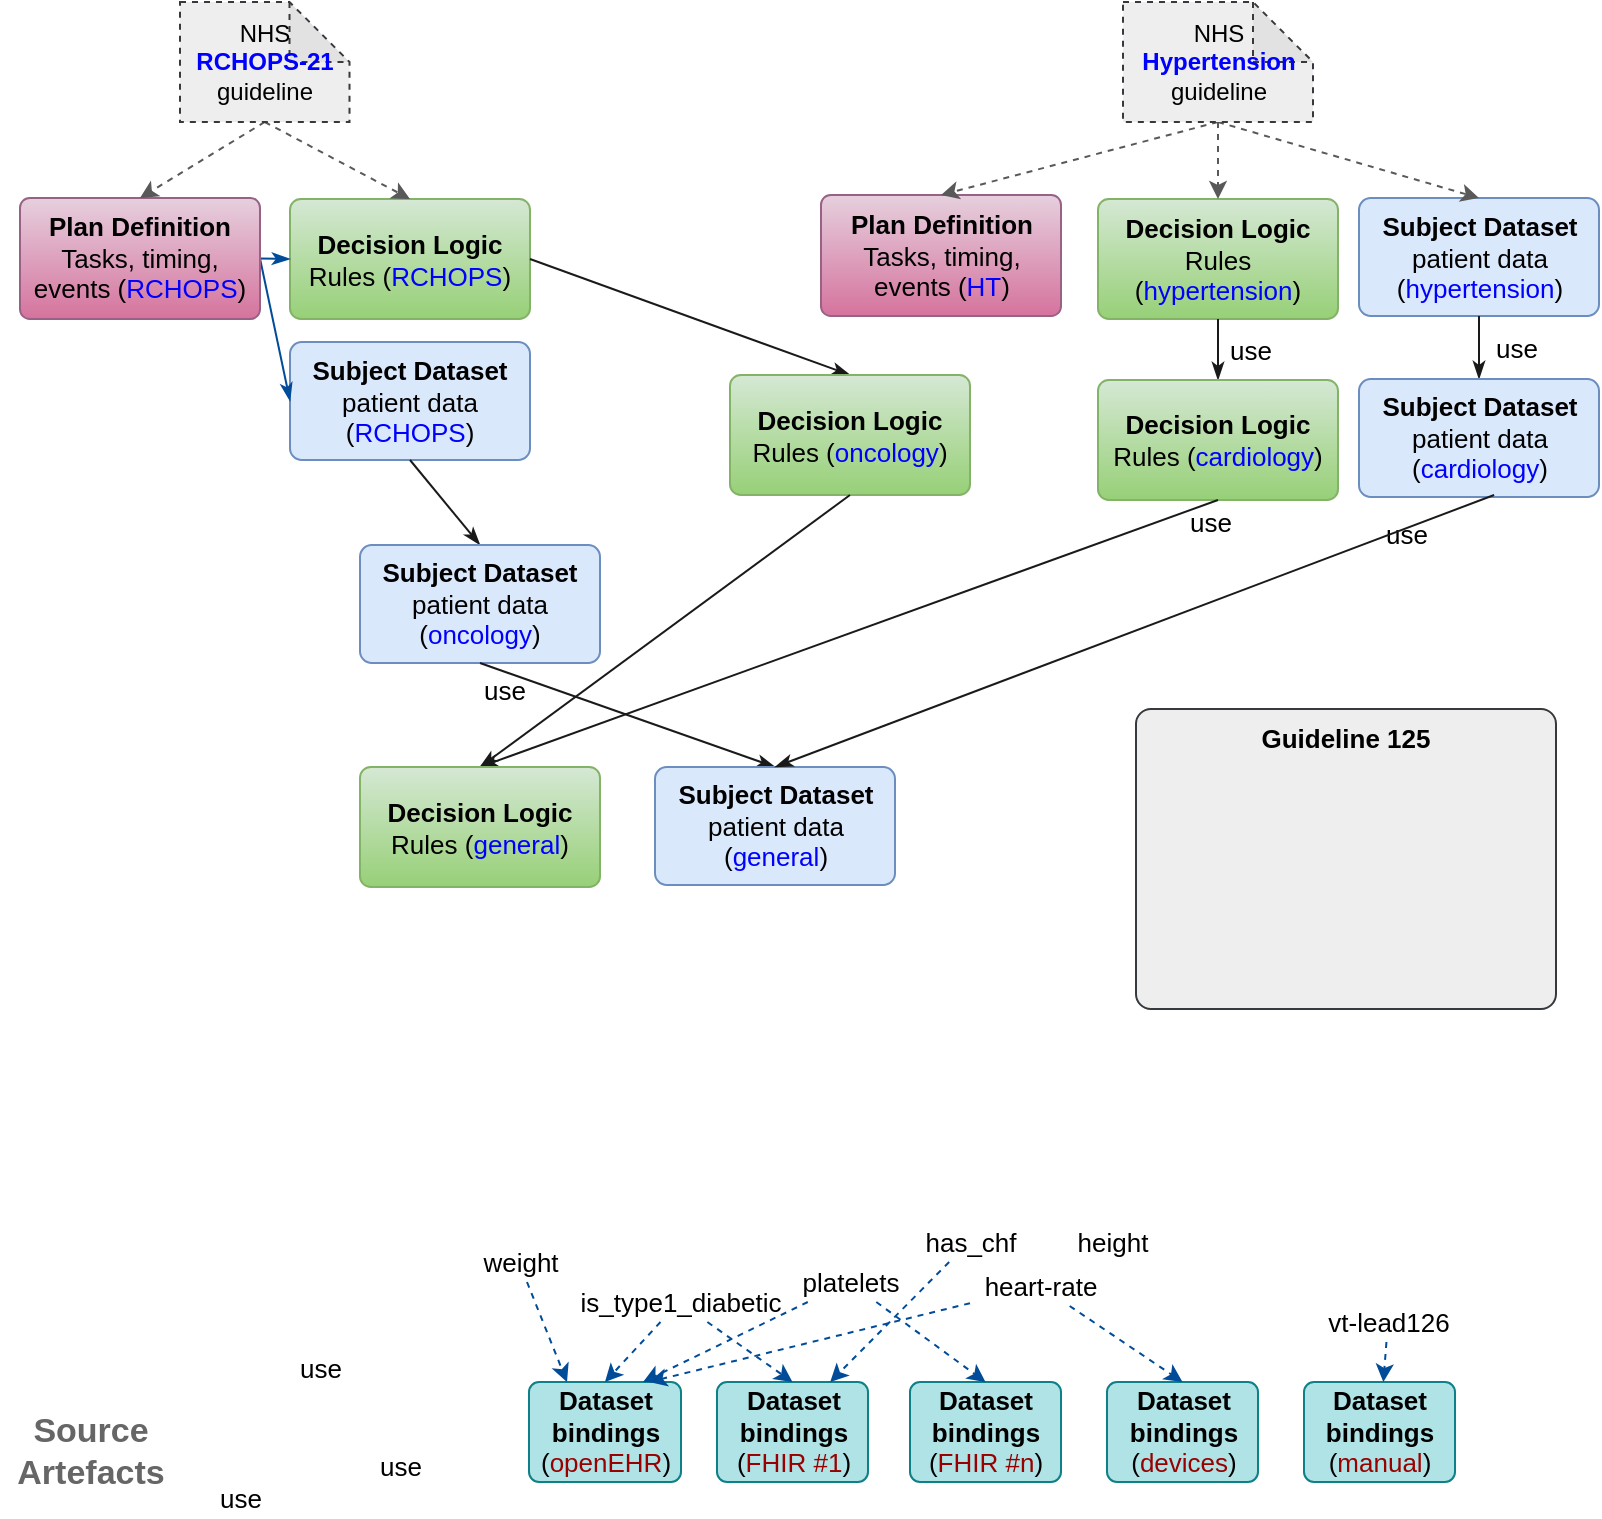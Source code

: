 <mxfile version="12.6.5" type="device"><diagram id="rPqYKw0XkUStUfhil55z" name="Page-1"><mxGraphModel dx="1366" dy="816" grid="1" gridSize="10" guides="1" tooltips="1" connect="1" arrows="1" fold="1" page="1" pageScale="1" pageWidth="850" pageHeight="1100" math="0" shadow="0"><root><mxCell id="0"/><mxCell id="1" parent="0"/><mxCell id="yQl8Lhh6X1wwiBJ0dWMf-13" value="&lt;span style=&quot;font-size: 13px&quot;&gt;&lt;span style=&quot;font-size: 13px&quot;&gt;&lt;b style=&quot;font-size: 13px&quot;&gt;Decision Logic&lt;/b&gt;&lt;/span&gt;&lt;br style=&quot;font-size: 13px&quot;&gt;Rules (&lt;font color=&quot;#0000ff&quot;&gt;RCHOPS&lt;/font&gt;)&lt;br style=&quot;font-size: 13px&quot;&gt;&lt;/span&gt;" style="rounded=1;whiteSpace=wrap;html=1;strokeColor=#82b366;fillColor=#d5e8d4;fontSize=13;arcSize=9;gradientColor=#97d077;fontStyle=0" parent="1" vertex="1"><mxGeometry x="155" y="118.5" width="120" height="60" as="geometry"/></mxCell><mxCell id="yQl8Lhh6X1wwiBJ0dWMf-26" value="&lt;span style=&quot;font-size: 13px&quot;&gt;&lt;span style=&quot;font-size: 13px&quot;&gt;&lt;b style=&quot;font-size: 13px&quot;&gt;Subject Dataset&lt;/b&gt;&lt;br style=&quot;font-size: 13px&quot;&gt;&lt;/span&gt;patient data (&lt;font color=&quot;#0000ff&quot;&gt;RCHOPS&lt;/font&gt;)&lt;br style=&quot;font-size: 13px&quot;&gt;&lt;/span&gt;" style="rounded=1;whiteSpace=wrap;html=1;strokeColor=#6c8ebf;fillColor=#dae8fc;fontSize=13;arcSize=10;fontStyle=0" parent="1" vertex="1"><mxGeometry x="155" y="190" width="120" height="59" as="geometry"/></mxCell><mxCell id="X2iq7BtTCYA4TkOGcLpd-61" style="edgeStyle=none;rounded=0;orthogonalLoop=1;jettySize=auto;html=1;exitX=1;exitY=0.5;exitDx=0;exitDy=0;entryX=0;entryY=0.5;entryDx=0;entryDy=0;startArrow=none;startFill=0;endArrow=classicThin;endFill=1;strokeColor=#004C99;fontSize=13;" edge="1" parent="1" source="yQl8Lhh6X1wwiBJ0dWMf-10" target="yQl8Lhh6X1wwiBJ0dWMf-13"><mxGeometry relative="1" as="geometry"/></mxCell><mxCell id="X2iq7BtTCYA4TkOGcLpd-62" style="edgeStyle=none;rounded=0;orthogonalLoop=1;jettySize=auto;html=1;exitX=1;exitY=0.5;exitDx=0;exitDy=0;entryX=0;entryY=0.5;entryDx=0;entryDy=0;startArrow=none;startFill=0;endArrow=classicThin;endFill=1;strokeColor=#004C99;fontSize=13;" edge="1" parent="1" source="yQl8Lhh6X1wwiBJ0dWMf-10" target="yQl8Lhh6X1wwiBJ0dWMf-26"><mxGeometry relative="1" as="geometry"/></mxCell><mxCell id="yQl8Lhh6X1wwiBJ0dWMf-10" value="&lt;span style=&quot;font-size: 13px&quot;&gt;&lt;b style=&quot;font-size: 13px&quot;&gt;&lt;span style=&quot;font-size: 13px&quot;&gt;Plan Definition&lt;/span&gt;&lt;/b&gt;&lt;br style=&quot;font-size: 13px&quot;&gt;Tasks, timing, events (&lt;font color=&quot;#0000ff&quot;&gt;RCHOPS&lt;/font&gt;)&lt;br style=&quot;font-size: 13px&quot;&gt;&lt;/span&gt;" style="rounded=1;whiteSpace=wrap;html=1;strokeColor=#996185;fillColor=#e6d0de;fontSize=13;arcSize=8;gradientColor=#d5739d;fontStyle=0" parent="1" vertex="1"><mxGeometry x="20" y="118" width="120" height="60.5" as="geometry"/></mxCell><mxCell id="yQl8Lhh6X1wwiBJ0dWMf-54" value="Source&lt;br&gt;Artefacts" style="text;html=1;align=center;verticalAlign=middle;resizable=0;points=[];autosize=1;fontSize=17;fontColor=#666666;fontStyle=1" parent="1" vertex="1"><mxGeometry x="10" y="720" width="90" height="50" as="geometry"/></mxCell><mxCell id="iQVJ32CuPOX8BEBEm3QD-2" style="rounded=0;orthogonalLoop=1;jettySize=auto;html=1;exitX=0.5;exitY=1;exitDx=0;exitDy=0;exitPerimeter=0;entryX=0.5;entryY=0;entryDx=0;entryDy=0;strokeColor=#595959;dashed=1;" parent="1" source="iQVJ32CuPOX8BEBEm3QD-1" target="yQl8Lhh6X1wwiBJ0dWMf-10" edge="1"><mxGeometry relative="1" as="geometry"/></mxCell><mxCell id="iQVJ32CuPOX8BEBEm3QD-3" style="edgeStyle=none;rounded=0;orthogonalLoop=1;jettySize=auto;html=1;exitX=0.5;exitY=1;exitDx=0;exitDy=0;exitPerimeter=0;entryX=0.5;entryY=0;entryDx=0;entryDy=0;dashed=1;strokeColor=#595959;" parent="1" source="iQVJ32CuPOX8BEBEm3QD-1" target="yQl8Lhh6X1wwiBJ0dWMf-13" edge="1"><mxGeometry relative="1" as="geometry"/></mxCell><mxCell id="iQVJ32CuPOX8BEBEm3QD-1" value="NHS &lt;br&gt;&lt;b&gt;&lt;font color=&quot;#0000ff&quot;&gt;RCHOPS-21&lt;/font&gt;&lt;/b&gt;&lt;br&gt;guideline" style="shape=note;whiteSpace=wrap;html=1;backgroundOutline=1;darkOpacity=0.05;strokeWidth=1;fillColor=#eeeeee;strokeColor=#36393d;dashed=1;" parent="1" vertex="1"><mxGeometry x="100" y="20" width="84.75" height="60" as="geometry"/></mxCell><mxCell id="iQVJ32CuPOX8BEBEm3QD-5" value="&lt;span style=&quot;font-size: 13px&quot;&gt;&lt;span style=&quot;font-size: 13px&quot;&gt;&lt;b style=&quot;font-size: 13px&quot;&gt;Dataset bindings&lt;/b&gt;&lt;br style=&quot;font-size: 13px&quot;&gt;&lt;/span&gt;(&lt;font color=&quot;#990000&quot;&gt;openEHR&lt;/font&gt;)&lt;br style=&quot;font-size: 13px&quot;&gt;&lt;/span&gt;" style="rounded=1;whiteSpace=wrap;html=1;strokeColor=#0e8088;fillColor=#b0e3e6;fontSize=13;arcSize=10;fontStyle=0" parent="1" vertex="1"><mxGeometry x="274.5" y="710" width="76" height="50" as="geometry"/></mxCell><mxCell id="iQVJ32CuPOX8BEBEm3QD-8" value="&lt;span style=&quot;font-size: 13px&quot;&gt;&lt;span style=&quot;font-size: 13px&quot;&gt;&lt;b style=&quot;font-size: 13px&quot;&gt;Dataset bindings&lt;/b&gt;&lt;br style=&quot;font-size: 13px&quot;&gt;&lt;/span&gt;(&lt;font color=&quot;#990000&quot;&gt;FHIR #1&lt;/font&gt;)&lt;br style=&quot;font-size: 13px&quot;&gt;&lt;/span&gt;" style="rounded=1;whiteSpace=wrap;html=1;strokeColor=#0e8088;fillColor=#b0e3e6;fontSize=13;arcSize=10;fontStyle=0" parent="1" vertex="1"><mxGeometry x="368.5" y="710" width="75.5" height="50" as="geometry"/></mxCell><mxCell id="iQVJ32CuPOX8BEBEm3QD-9" value="&lt;span style=&quot;font-size: 13px&quot;&gt;&lt;span style=&quot;font-size: 13px&quot;&gt;&lt;b style=&quot;font-size: 13px&quot;&gt;Dataset bindings&lt;/b&gt;&lt;br style=&quot;font-size: 13px&quot;&gt;&lt;/span&gt;(&lt;font color=&quot;#990000&quot;&gt;FHIR #n&lt;/font&gt;)&lt;br style=&quot;font-size: 13px&quot;&gt;&lt;/span&gt;" style="rounded=1;whiteSpace=wrap;html=1;strokeColor=#0e8088;fillColor=#b0e3e6;fontSize=13;arcSize=10;fontStyle=0" parent="1" vertex="1"><mxGeometry x="465" y="710" width="75.5" height="50" as="geometry"/></mxCell><mxCell id="X2iq7BtTCYA4TkOGcLpd-9" style="edgeStyle=none;rounded=0;orthogonalLoop=1;jettySize=auto;html=1;exitX=0.5;exitY=0;exitDx=0;exitDy=0;entryX=0.5;entryY=1;entryDx=0;entryDy=0;strokeColor=#1A1A1A;fontSize=13;startArrow=classicThin;startFill=1;endArrow=none;endFill=0;" edge="1" parent="1" source="X2iq7BtTCYA4TkOGcLpd-1" target="yQl8Lhh6X1wwiBJ0dWMf-26"><mxGeometry relative="1" as="geometry"/></mxCell><mxCell id="X2iq7BtTCYA4TkOGcLpd-1" value="&lt;span style=&quot;font-size: 13px&quot;&gt;&lt;span style=&quot;font-size: 13px&quot;&gt;&lt;b style=&quot;font-size: 13px&quot;&gt;Subject Dataset&lt;/b&gt;&lt;br style=&quot;font-size: 13px&quot;&gt;&lt;/span&gt;patient data (&lt;font color=&quot;#0000ff&quot;&gt;oncology&lt;/font&gt;)&lt;br style=&quot;font-size: 13px&quot;&gt;&lt;/span&gt;" style="rounded=1;whiteSpace=wrap;html=1;strokeColor=#6c8ebf;fillColor=#dae8fc;fontSize=13;arcSize=10;fontStyle=0" vertex="1" parent="1"><mxGeometry x="190" y="291.5" width="120" height="59" as="geometry"/></mxCell><mxCell id="X2iq7BtTCYA4TkOGcLpd-2" value="&lt;span style=&quot;font-size: 13px&quot;&gt;&lt;span style=&quot;font-size: 13px&quot;&gt;&lt;b style=&quot;font-size: 13px&quot;&gt;Decision Logic&lt;/b&gt;&lt;/span&gt;&lt;br style=&quot;font-size: 13px&quot;&gt;Rules (&lt;/span&gt;&lt;font color=&quot;#0000ff&quot;&gt;hypertension&lt;/font&gt;&lt;span style=&quot;font-size: 13px&quot;&gt;)&lt;br style=&quot;font-size: 13px&quot;&gt;&lt;/span&gt;" style="rounded=1;whiteSpace=wrap;html=1;strokeColor=#82b366;fillColor=#d5e8d4;fontSize=13;arcSize=9;gradientColor=#97d077;fontStyle=0" vertex="1" parent="1"><mxGeometry x="559" y="118.5" width="120" height="60" as="geometry"/></mxCell><mxCell id="X2iq7BtTCYA4TkOGcLpd-3" value="&lt;span style=&quot;font-size: 13px&quot;&gt;&lt;span style=&quot;font-size: 13px&quot;&gt;&lt;b style=&quot;font-size: 13px&quot;&gt;Subject Dataset&lt;/b&gt;&lt;br style=&quot;font-size: 13px&quot;&gt;&lt;/span&gt;patient data (&lt;font color=&quot;#0000ff&quot;&gt;hypertension&lt;/font&gt;)&lt;br style=&quot;font-size: 13px&quot;&gt;&lt;/span&gt;" style="rounded=1;whiteSpace=wrap;html=1;strokeColor=#6c8ebf;fillColor=#dae8fc;fontSize=13;arcSize=10;fontStyle=0" vertex="1" parent="1"><mxGeometry x="689.5" y="118" width="120" height="59" as="geometry"/></mxCell><mxCell id="X2iq7BtTCYA4TkOGcLpd-4" value="&lt;span style=&quot;font-size: 13px&quot;&gt;&lt;b style=&quot;font-size: 13px&quot;&gt;&lt;span style=&quot;font-size: 13px&quot;&gt;Plan Definition&lt;/span&gt;&lt;/b&gt;&lt;br style=&quot;font-size: 13px&quot;&gt;Tasks, timing, events (&lt;font color=&quot;#0000ff&quot;&gt;HT&lt;/font&gt;)&lt;br style=&quot;font-size: 13px&quot;&gt;&lt;/span&gt;" style="rounded=1;whiteSpace=wrap;html=1;strokeColor=#996185;fillColor=#e6d0de;fontSize=13;arcSize=8;gradientColor=#d5739d;fontStyle=0" vertex="1" parent="1"><mxGeometry x="420.5" y="116.5" width="120" height="60.5" as="geometry"/></mxCell><mxCell id="X2iq7BtTCYA4TkOGcLpd-5" style="rounded=0;orthogonalLoop=1;jettySize=auto;html=1;exitX=0.5;exitY=1;exitDx=0;exitDy=0;exitPerimeter=0;entryX=0.5;entryY=0;entryDx=0;entryDy=0;strokeColor=#595959;dashed=1;" edge="1" parent="1" source="X2iq7BtTCYA4TkOGcLpd-8" target="X2iq7BtTCYA4TkOGcLpd-4"><mxGeometry relative="1" as="geometry"/></mxCell><mxCell id="X2iq7BtTCYA4TkOGcLpd-6" style="edgeStyle=none;rounded=0;orthogonalLoop=1;jettySize=auto;html=1;exitX=0.5;exitY=1;exitDx=0;exitDy=0;exitPerimeter=0;entryX=0.5;entryY=0;entryDx=0;entryDy=0;dashed=1;strokeColor=#595959;" edge="1" parent="1" source="X2iq7BtTCYA4TkOGcLpd-8" target="X2iq7BtTCYA4TkOGcLpd-2"><mxGeometry relative="1" as="geometry"/></mxCell><mxCell id="X2iq7BtTCYA4TkOGcLpd-7" style="edgeStyle=none;rounded=0;orthogonalLoop=1;jettySize=auto;html=1;exitX=0.5;exitY=1;exitDx=0;exitDy=0;exitPerimeter=0;entryX=0.5;entryY=0;entryDx=0;entryDy=0;dashed=1;strokeColor=#595959;" edge="1" parent="1" source="X2iq7BtTCYA4TkOGcLpd-8" target="X2iq7BtTCYA4TkOGcLpd-3"><mxGeometry relative="1" as="geometry"/></mxCell><mxCell id="X2iq7BtTCYA4TkOGcLpd-8" value="NHS &lt;br&gt;&lt;b&gt;&lt;font color=&quot;#0000ff&quot;&gt;Hypertension&lt;/font&gt;&lt;/b&gt;&lt;br&gt;guideline" style="shape=note;whiteSpace=wrap;html=1;backgroundOutline=1;darkOpacity=0.05;strokeWidth=1;fillColor=#eeeeee;strokeColor=#36393d;dashed=1;" vertex="1" parent="1"><mxGeometry x="571.5" y="20" width="95" height="60" as="geometry"/></mxCell><mxCell id="X2iq7BtTCYA4TkOGcLpd-10" value="use" style="text;html=1;align=center;verticalAlign=middle;resizable=0;points=[];autosize=1;fontSize=13;" vertex="1" parent="1"><mxGeometry x="110" y="757.5" width="40" height="20" as="geometry"/></mxCell><mxCell id="X2iq7BtTCYA4TkOGcLpd-12" style="edgeStyle=none;rounded=0;orthogonalLoop=1;jettySize=auto;html=1;exitX=0.5;exitY=0;exitDx=0;exitDy=0;entryX=0.5;entryY=1;entryDx=0;entryDy=0;strokeColor=#1A1A1A;fontSize=13;startArrow=classicThin;startFill=1;endArrow=none;endFill=0;" edge="1" parent="1" source="X2iq7BtTCYA4TkOGcLpd-11" target="X2iq7BtTCYA4TkOGcLpd-1"><mxGeometry relative="1" as="geometry"/></mxCell><mxCell id="X2iq7BtTCYA4TkOGcLpd-11" value="&lt;span style=&quot;font-size: 13px&quot;&gt;&lt;span style=&quot;font-size: 13px&quot;&gt;&lt;b style=&quot;font-size: 13px&quot;&gt;Subject Dataset&lt;/b&gt;&lt;br style=&quot;font-size: 13px&quot;&gt;&lt;/span&gt;patient data (&lt;font color=&quot;#0000ff&quot;&gt;general&lt;/font&gt;)&lt;br style=&quot;font-size: 13px&quot;&gt;&lt;/span&gt;" style="rounded=1;whiteSpace=wrap;html=1;strokeColor=#6c8ebf;fillColor=#dae8fc;fontSize=13;arcSize=10;fontStyle=0" vertex="1" parent="1"><mxGeometry x="337.5" y="402.5" width="120" height="59" as="geometry"/></mxCell><mxCell id="X2iq7BtTCYA4TkOGcLpd-13" value="use" style="text;html=1;align=center;verticalAlign=middle;resizable=0;points=[];autosize=1;fontSize=13;" vertex="1" parent="1"><mxGeometry x="242" y="353.5" width="40" height="20" as="geometry"/></mxCell><mxCell id="X2iq7BtTCYA4TkOGcLpd-15" style="edgeStyle=none;rounded=0;orthogonalLoop=1;jettySize=auto;html=1;exitX=0.5;exitY=0;exitDx=0;exitDy=0;entryX=1;entryY=0.5;entryDx=0;entryDy=0;strokeColor=#1A1A1A;fontSize=13;startArrow=classicThin;startFill=1;endArrow=none;endFill=0;" edge="1" parent="1" source="X2iq7BtTCYA4TkOGcLpd-14" target="yQl8Lhh6X1wwiBJ0dWMf-13"><mxGeometry relative="1" as="geometry"/></mxCell><mxCell id="X2iq7BtTCYA4TkOGcLpd-14" value="&lt;span style=&quot;font-size: 13px&quot;&gt;&lt;span style=&quot;font-size: 13px&quot;&gt;&lt;b style=&quot;font-size: 13px&quot;&gt;Decision Logic&lt;/b&gt;&lt;/span&gt;&lt;br style=&quot;font-size: 13px&quot;&gt;Rules (&lt;font color=&quot;#0000ff&quot;&gt;oncology&lt;/font&gt;)&lt;br style=&quot;font-size: 13px&quot;&gt;&lt;/span&gt;" style="rounded=1;whiteSpace=wrap;html=1;strokeColor=#82b366;fillColor=#d5e8d4;fontSize=13;arcSize=9;gradientColor=#97d077;fontStyle=0" vertex="1" parent="1"><mxGeometry x="375" y="206.5" width="120" height="60" as="geometry"/></mxCell><mxCell id="X2iq7BtTCYA4TkOGcLpd-16" value="use" style="text;html=1;align=center;verticalAlign=middle;resizable=0;points=[];autosize=1;fontSize=13;" vertex="1" parent="1"><mxGeometry x="150" y="692.5" width="40" height="20" as="geometry"/></mxCell><mxCell id="X2iq7BtTCYA4TkOGcLpd-20" style="edgeStyle=none;rounded=0;orthogonalLoop=1;jettySize=auto;html=1;exitX=0.5;exitY=0;exitDx=0;exitDy=0;entryX=0.5;entryY=1;entryDx=0;entryDy=0;strokeColor=#1A1A1A;fontSize=13;startArrow=classicThin;startFill=1;endArrow=none;endFill=0;" edge="1" parent="1" source="X2iq7BtTCYA4TkOGcLpd-19" target="X2iq7BtTCYA4TkOGcLpd-3"><mxGeometry relative="1" as="geometry"/></mxCell><mxCell id="X2iq7BtTCYA4TkOGcLpd-19" value="&lt;span style=&quot;font-size: 13px&quot;&gt;&lt;span style=&quot;font-size: 13px&quot;&gt;&lt;b style=&quot;font-size: 13px&quot;&gt;Subject Dataset&lt;/b&gt;&lt;br style=&quot;font-size: 13px&quot;&gt;&lt;/span&gt;patient data (&lt;font color=&quot;#0000ff&quot;&gt;cardiology&lt;/font&gt;)&lt;br style=&quot;font-size: 13px&quot;&gt;&lt;/span&gt;" style="rounded=1;whiteSpace=wrap;html=1;strokeColor=#6c8ebf;fillColor=#dae8fc;fontSize=13;arcSize=10;fontStyle=0" vertex="1" parent="1"><mxGeometry x="689.5" y="208.5" width="120" height="59" as="geometry"/></mxCell><mxCell id="X2iq7BtTCYA4TkOGcLpd-21" value="use" style="text;html=1;align=center;verticalAlign=middle;resizable=0;points=[];autosize=1;fontSize=13;" vertex="1" parent="1"><mxGeometry x="748" y="182.5" width="40" height="20" as="geometry"/></mxCell><mxCell id="X2iq7BtTCYA4TkOGcLpd-23" style="edgeStyle=none;rounded=0;orthogonalLoop=1;jettySize=auto;html=1;exitX=0.5;exitY=0;exitDx=0;exitDy=0;entryX=0.5;entryY=1;entryDx=0;entryDy=0;strokeColor=#1A1A1A;fontSize=13;startArrow=classicThin;startFill=1;endArrow=none;endFill=0;" edge="1" parent="1" source="X2iq7BtTCYA4TkOGcLpd-22" target="X2iq7BtTCYA4TkOGcLpd-2"><mxGeometry relative="1" as="geometry"/></mxCell><mxCell id="X2iq7BtTCYA4TkOGcLpd-22" value="&lt;span style=&quot;font-size: 13px&quot;&gt;&lt;span style=&quot;font-size: 13px&quot;&gt;&lt;b style=&quot;font-size: 13px&quot;&gt;Decision Logic&lt;/b&gt;&lt;/span&gt;&lt;br style=&quot;font-size: 13px&quot;&gt;Rules (&lt;font color=&quot;#0000ff&quot;&gt;cardiology&lt;/font&gt;)&lt;br style=&quot;font-size: 13px&quot;&gt;&lt;/span&gt;" style="rounded=1;whiteSpace=wrap;html=1;strokeColor=#82b366;fillColor=#d5e8d4;fontSize=13;arcSize=9;gradientColor=#97d077;fontStyle=0" vertex="1" parent="1"><mxGeometry x="559" y="209" width="120" height="60" as="geometry"/></mxCell><mxCell id="X2iq7BtTCYA4TkOGcLpd-24" value="use" style="text;html=1;align=center;verticalAlign=middle;resizable=0;points=[];autosize=1;fontSize=13;" vertex="1" parent="1"><mxGeometry x="614.5" y="184" width="40" height="20" as="geometry"/></mxCell><mxCell id="X2iq7BtTCYA4TkOGcLpd-26" value="use" style="text;html=1;align=center;verticalAlign=middle;resizable=0;points=[];autosize=1;fontSize=13;" vertex="1" parent="1"><mxGeometry x="594.5" y="270" width="40" height="20" as="geometry"/></mxCell><mxCell id="X2iq7BtTCYA4TkOGcLpd-28" style="edgeStyle=none;rounded=0;orthogonalLoop=1;jettySize=auto;html=1;exitX=0.5;exitY=0;exitDx=0;exitDy=0;entryX=0.5;entryY=1;entryDx=0;entryDy=0;strokeColor=#1A1A1A;fontSize=13;startArrow=classicThin;startFill=1;endArrow=none;endFill=0;" edge="1" parent="1" source="X2iq7BtTCYA4TkOGcLpd-27" target="X2iq7BtTCYA4TkOGcLpd-14"><mxGeometry relative="1" as="geometry"/></mxCell><mxCell id="X2iq7BtTCYA4TkOGcLpd-29" style="edgeStyle=none;rounded=0;orthogonalLoop=1;jettySize=auto;html=1;exitX=0.5;exitY=0;exitDx=0;exitDy=0;entryX=0.5;entryY=1;entryDx=0;entryDy=0;strokeColor=#1A1A1A;fontSize=13;startArrow=classicThin;startFill=1;endArrow=none;endFill=0;" edge="1" parent="1" source="X2iq7BtTCYA4TkOGcLpd-27" target="X2iq7BtTCYA4TkOGcLpd-22"><mxGeometry relative="1" as="geometry"/></mxCell><mxCell id="X2iq7BtTCYA4TkOGcLpd-27" value="&lt;span style=&quot;font-size: 13px&quot;&gt;&lt;span style=&quot;font-size: 13px&quot;&gt;&lt;b style=&quot;font-size: 13px&quot;&gt;Decision Logic&lt;/b&gt;&lt;/span&gt;&lt;br style=&quot;font-size: 13px&quot;&gt;Rules (&lt;font color=&quot;#0000ff&quot;&gt;general&lt;/font&gt;)&lt;br style=&quot;font-size: 13px&quot;&gt;&lt;/span&gt;" style="rounded=1;whiteSpace=wrap;html=1;strokeColor=#82b366;fillColor=#d5e8d4;fontSize=13;arcSize=9;gradientColor=#97d077;fontStyle=0" vertex="1" parent="1"><mxGeometry x="190" y="402.5" width="120" height="60" as="geometry"/></mxCell><mxCell id="X2iq7BtTCYA4TkOGcLpd-30" value="use" style="text;html=1;align=center;verticalAlign=middle;resizable=0;points=[];autosize=1;fontSize=13;" vertex="1" parent="1"><mxGeometry x="693" y="276" width="40" height="20" as="geometry"/></mxCell><mxCell id="X2iq7BtTCYA4TkOGcLpd-31" value="use" style="text;html=1;align=center;verticalAlign=middle;resizable=0;points=[];autosize=1;fontSize=13;" vertex="1" parent="1"><mxGeometry x="190" y="741.5" width="40" height="20" as="geometry"/></mxCell><mxCell id="X2iq7BtTCYA4TkOGcLpd-39" value="&lt;span style=&quot;font-size: 13px&quot;&gt;&lt;span style=&quot;font-size: 13px&quot;&gt;&lt;b style=&quot;font-size: 13px&quot;&gt;Dataset bindings&lt;/b&gt;&lt;br style=&quot;font-size: 13px&quot;&gt;&lt;/span&gt;(&lt;font color=&quot;#990000&quot;&gt;devices&lt;/font&gt;)&lt;br style=&quot;font-size: 13px&quot;&gt;&lt;/span&gt;" style="rounded=1;whiteSpace=wrap;html=1;strokeColor=#0e8088;fillColor=#b0e3e6;fontSize=13;arcSize=10;fontStyle=0" vertex="1" parent="1"><mxGeometry x="563.5" y="710" width="75.5" height="50" as="geometry"/></mxCell><mxCell id="X2iq7BtTCYA4TkOGcLpd-40" value="&lt;span style=&quot;font-size: 13px&quot;&gt;&lt;span style=&quot;font-size: 13px&quot;&gt;&lt;b style=&quot;font-size: 13px&quot;&gt;Dataset bindings&lt;/b&gt;&lt;br style=&quot;font-size: 13px&quot;&gt;&lt;/span&gt;(&lt;font color=&quot;#990000&quot;&gt;manual&lt;/font&gt;)&lt;br style=&quot;font-size: 13px&quot;&gt;&lt;/span&gt;" style="rounded=1;whiteSpace=wrap;html=1;strokeColor=#0e8088;fillColor=#b0e3e6;fontSize=13;arcSize=10;fontStyle=0" vertex="1" parent="1"><mxGeometry x="662" y="710" width="75.5" height="50" as="geometry"/></mxCell><mxCell id="X2iq7BtTCYA4TkOGcLpd-48" style="edgeStyle=none;rounded=0;orthogonalLoop=1;jettySize=auto;html=1;entryX=0.5;entryY=0;entryDx=0;entryDy=0;strokeColor=#004C99;fontSize=13;dashed=1;" edge="1" parent="1" source="X2iq7BtTCYA4TkOGcLpd-42" target="iQVJ32CuPOX8BEBEm3QD-5"><mxGeometry relative="1" as="geometry"/></mxCell><mxCell id="X2iq7BtTCYA4TkOGcLpd-49" style="edgeStyle=none;rounded=0;orthogonalLoop=1;jettySize=auto;html=1;entryX=0.5;entryY=0;entryDx=0;entryDy=0;dashed=1;strokeColor=#004C99;fontSize=13;" edge="1" parent="1" source="X2iq7BtTCYA4TkOGcLpd-42" target="iQVJ32CuPOX8BEBEm3QD-8"><mxGeometry relative="1" as="geometry"/></mxCell><mxCell id="X2iq7BtTCYA4TkOGcLpd-42" value="is_type1_diabetic" style="text;html=1;align=center;verticalAlign=middle;resizable=0;points=[];autosize=1;fontSize=13;" vertex="1" parent="1"><mxGeometry x="294.5" y="660" width="110" height="20" as="geometry"/></mxCell><mxCell id="X2iq7BtTCYA4TkOGcLpd-50" style="edgeStyle=none;rounded=0;orthogonalLoop=1;jettySize=auto;html=1;entryX=0.75;entryY=0;entryDx=0;entryDy=0;dashed=1;strokeColor=#004C99;fontSize=13;" edge="1" parent="1" source="X2iq7BtTCYA4TkOGcLpd-43" target="iQVJ32CuPOX8BEBEm3QD-5"><mxGeometry relative="1" as="geometry"/></mxCell><mxCell id="X2iq7BtTCYA4TkOGcLpd-51" style="edgeStyle=none;rounded=0;orthogonalLoop=1;jettySize=auto;html=1;entryX=0.5;entryY=0;entryDx=0;entryDy=0;dashed=1;strokeColor=#004C99;fontSize=13;" edge="1" parent="1" source="X2iq7BtTCYA4TkOGcLpd-43" target="iQVJ32CuPOX8BEBEm3QD-9"><mxGeometry relative="1" as="geometry"/></mxCell><mxCell id="X2iq7BtTCYA4TkOGcLpd-43" value="platelets" style="text;html=1;align=center;verticalAlign=middle;resizable=0;points=[];autosize=1;fontSize=13;" vertex="1" parent="1"><mxGeometry x="404.5" y="650" width="60" height="20" as="geometry"/></mxCell><mxCell id="X2iq7BtTCYA4TkOGcLpd-57" style="edgeStyle=none;rounded=0;orthogonalLoop=1;jettySize=auto;html=1;entryX=0.75;entryY=0;entryDx=0;entryDy=0;dashed=1;strokeColor=#004C99;fontSize=13;" edge="1" parent="1" source="X2iq7BtTCYA4TkOGcLpd-45" target="iQVJ32CuPOX8BEBEm3QD-8"><mxGeometry relative="1" as="geometry"/></mxCell><mxCell id="X2iq7BtTCYA4TkOGcLpd-45" value="has_chf" style="text;html=1;align=center;verticalAlign=middle;resizable=0;points=[];autosize=1;fontSize=13;" vertex="1" parent="1"><mxGeometry x="464.5" y="630" width="60" height="20" as="geometry"/></mxCell><mxCell id="X2iq7BtTCYA4TkOGcLpd-58" style="edgeStyle=none;rounded=0;orthogonalLoop=1;jettySize=auto;html=1;entryX=0.25;entryY=0;entryDx=0;entryDy=0;dashed=1;strokeColor=#004C99;fontSize=13;" edge="1" parent="1" source="X2iq7BtTCYA4TkOGcLpd-46" target="iQVJ32CuPOX8BEBEm3QD-5"><mxGeometry relative="1" as="geometry"/></mxCell><mxCell id="X2iq7BtTCYA4TkOGcLpd-46" value="weight" style="text;html=1;align=center;verticalAlign=middle;resizable=0;points=[];autosize=1;fontSize=13;" vertex="1" parent="1"><mxGeometry x="244.5" y="640" width="50" height="20" as="geometry"/></mxCell><mxCell id="X2iq7BtTCYA4TkOGcLpd-47" value="height" style="text;html=1;align=center;verticalAlign=middle;resizable=0;points=[];autosize=1;fontSize=13;" vertex="1" parent="1"><mxGeometry x="540.5" y="630" width="50" height="20" as="geometry"/></mxCell><mxCell id="X2iq7BtTCYA4TkOGcLpd-53" style="edgeStyle=none;rounded=0;orthogonalLoop=1;jettySize=auto;html=1;entryX=0.5;entryY=0;entryDx=0;entryDy=0;dashed=1;strokeColor=#004C99;fontSize=13;" edge="1" parent="1" source="X2iq7BtTCYA4TkOGcLpd-52" target="X2iq7BtTCYA4TkOGcLpd-39"><mxGeometry relative="1" as="geometry"/></mxCell><mxCell id="X2iq7BtTCYA4TkOGcLpd-54" style="edgeStyle=none;rounded=0;orthogonalLoop=1;jettySize=auto;html=1;dashed=1;strokeColor=#004C99;fontSize=13;" edge="1" parent="1" source="X2iq7BtTCYA4TkOGcLpd-52"><mxGeometry relative="1" as="geometry"><mxPoint x="334.5" y="710" as="targetPoint"/></mxGeometry></mxCell><mxCell id="X2iq7BtTCYA4TkOGcLpd-52" value="heart-rate" style="text;html=1;align=center;verticalAlign=middle;resizable=0;points=[];autosize=1;fontSize=13;" vertex="1" parent="1"><mxGeometry x="495" y="652" width="70" height="20" as="geometry"/></mxCell><mxCell id="X2iq7BtTCYA4TkOGcLpd-56" style="edgeStyle=none;rounded=0;orthogonalLoop=1;jettySize=auto;html=1;dashed=1;strokeColor=#004C99;fontSize=13;" edge="1" parent="1" source="X2iq7BtTCYA4TkOGcLpd-55" target="X2iq7BtTCYA4TkOGcLpd-40"><mxGeometry relative="1" as="geometry"/></mxCell><mxCell id="X2iq7BtTCYA4TkOGcLpd-55" value="vt-lead126" style="text;html=1;align=center;verticalAlign=middle;resizable=0;points=[];autosize=1;fontSize=13;" vertex="1" parent="1"><mxGeometry x="664" y="670" width="80" height="20" as="geometry"/></mxCell><mxCell id="X2iq7BtTCYA4TkOGcLpd-25" style="edgeStyle=none;rounded=0;orthogonalLoop=1;jettySize=auto;html=1;exitX=0.5;exitY=0;exitDx=0;exitDy=0;entryX=0.563;entryY=0.983;entryDx=0;entryDy=0;entryPerimeter=0;strokeColor=#1A1A1A;fontSize=13;startArrow=classicThin;startFill=1;endArrow=none;endFill=0;" edge="1" parent="1" source="X2iq7BtTCYA4TkOGcLpd-11" target="X2iq7BtTCYA4TkOGcLpd-19"><mxGeometry relative="1" as="geometry"/></mxCell><mxCell id="X2iq7BtTCYA4TkOGcLpd-63" value="&lt;span style=&quot;font-size: 13px&quot;&gt;&lt;b&gt;Guideline 125&lt;/b&gt;&lt;br style=&quot;font-size: 13px&quot;&gt;&lt;/span&gt;" style="rounded=1;whiteSpace=wrap;html=1;strokeColor=#36393d;fillColor=#eeeeee;fontSize=13;arcSize=5;fontStyle=0;verticalAlign=top;" vertex="1" parent="1"><mxGeometry x="578" y="373.5" width="210" height="150" as="geometry"/></mxCell></root></mxGraphModel></diagram></mxfile>